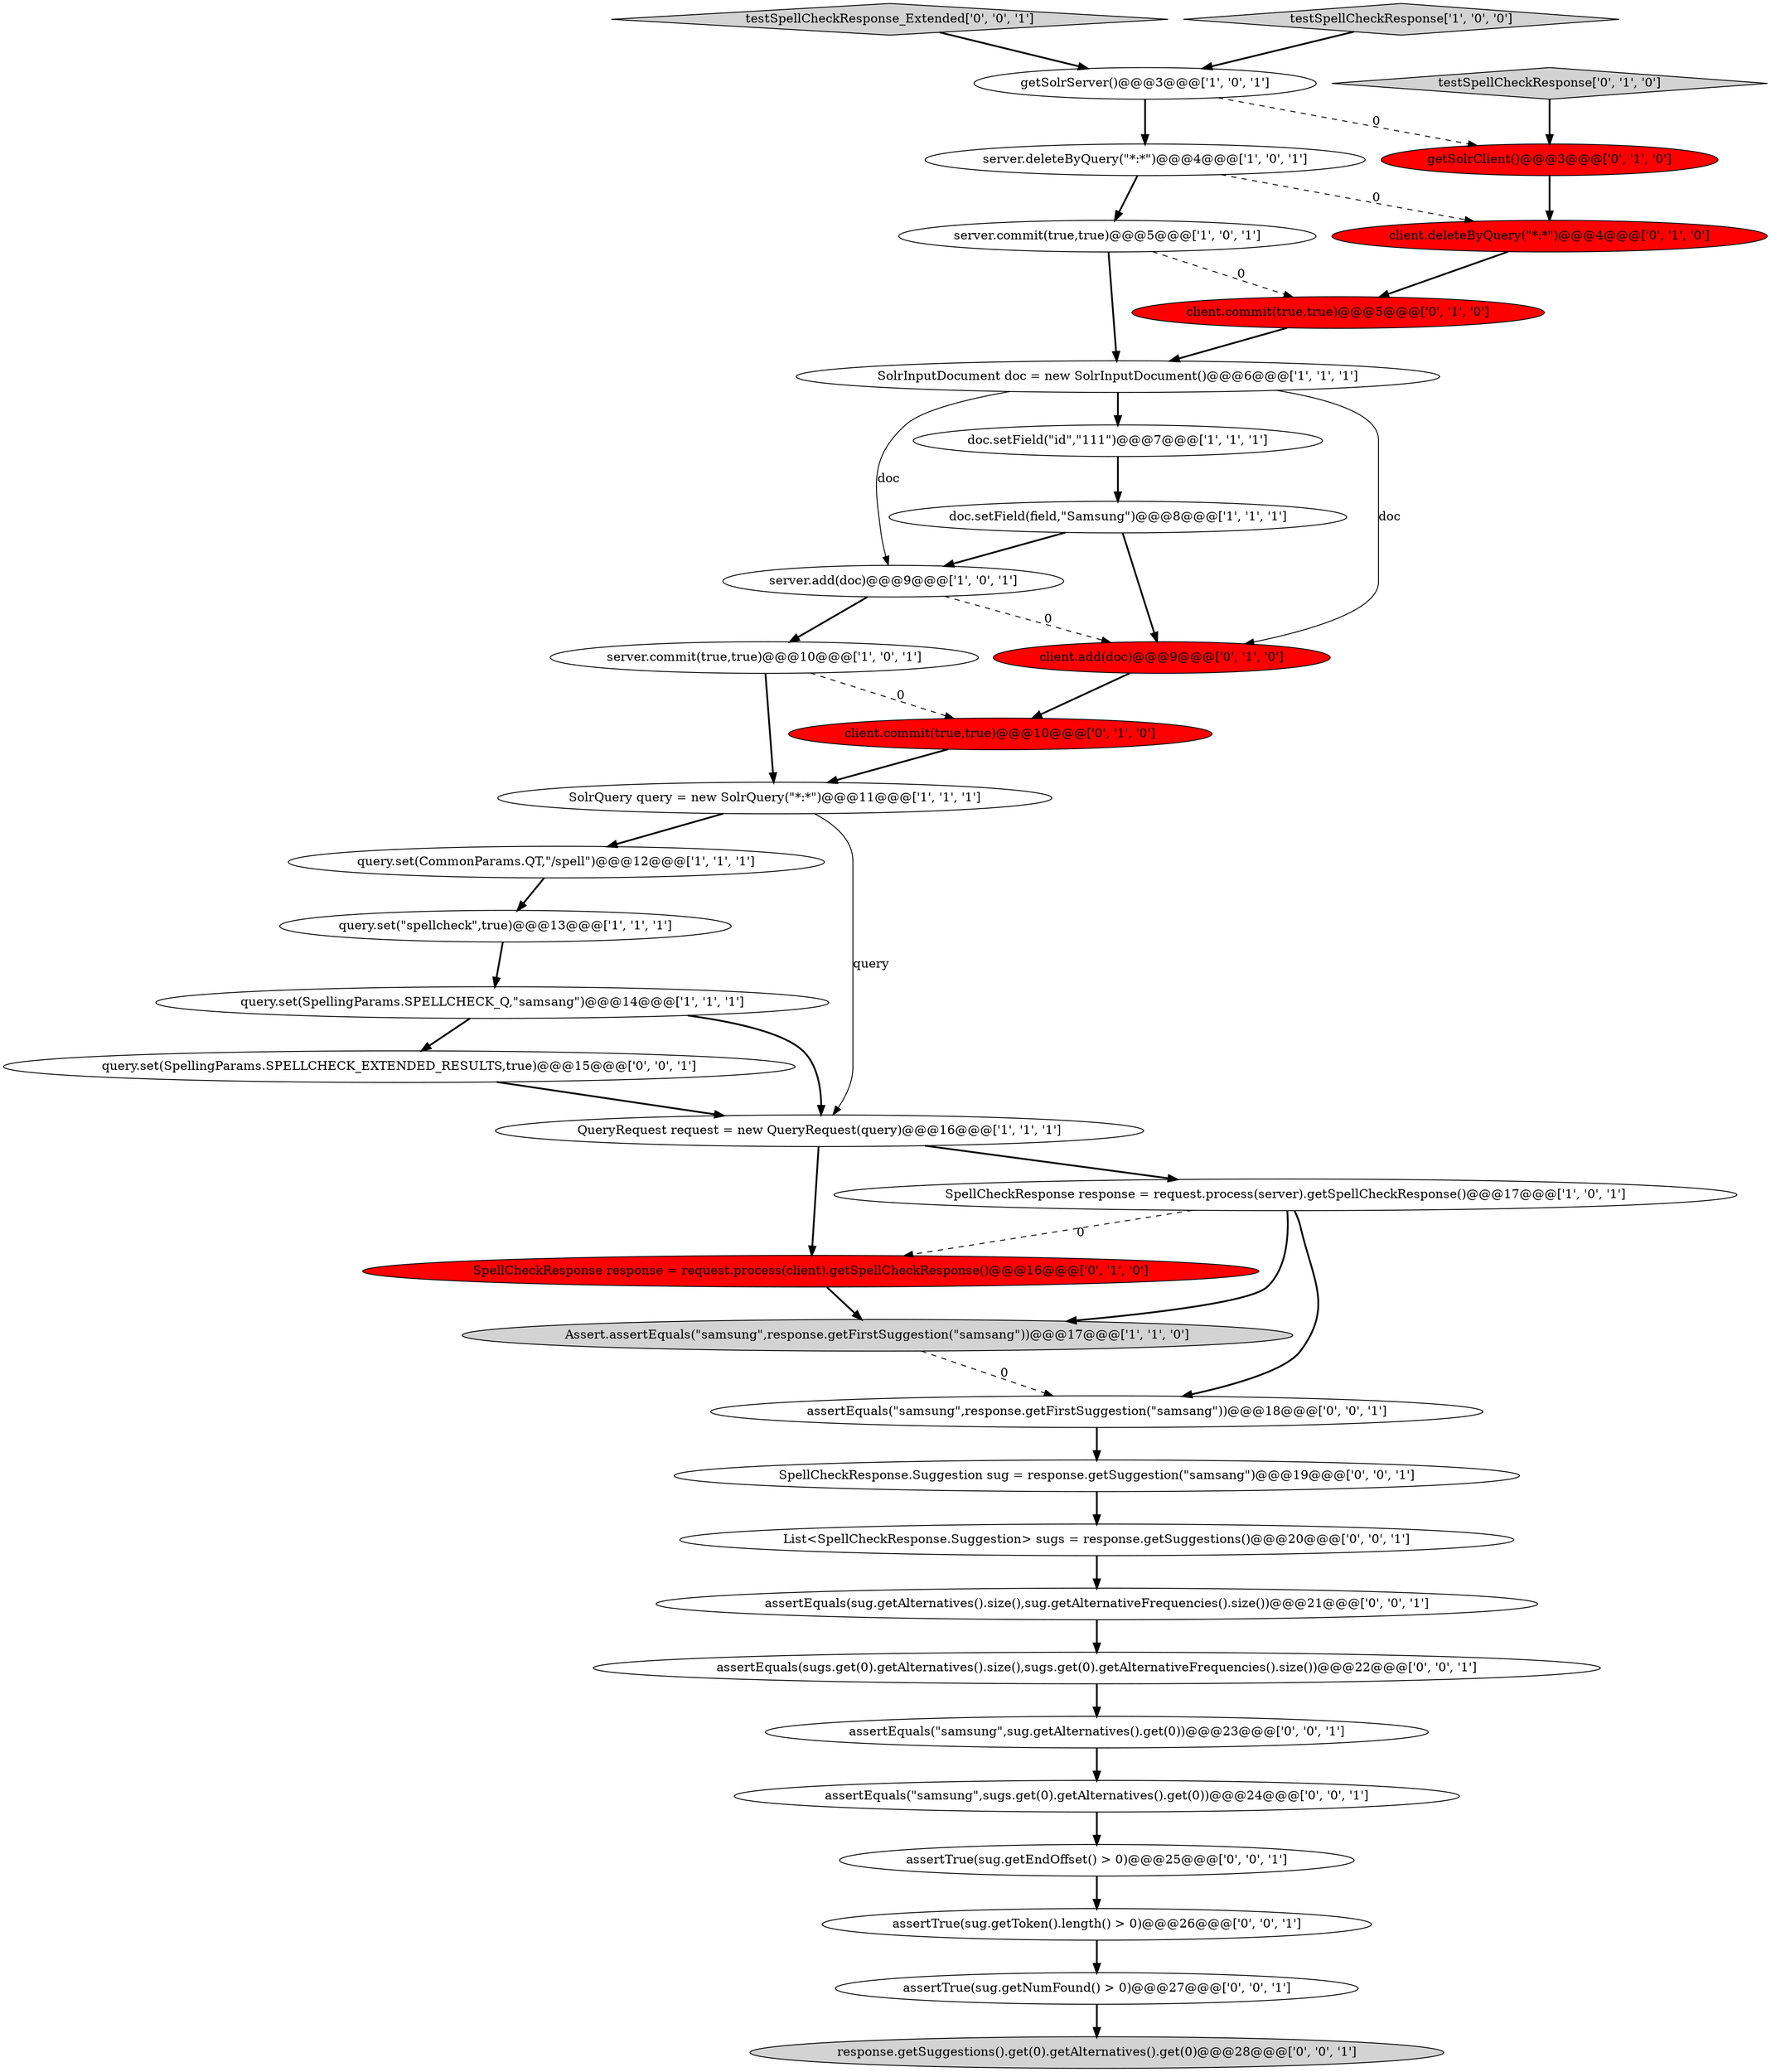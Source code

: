 digraph {
35 [style = filled, label = "assertTrue(sug.getToken().length() > 0)@@@26@@@['0', '0', '1']", fillcolor = white, shape = ellipse image = "AAA0AAABBB3BBB"];
33 [style = filled, label = "assertEquals(\"samsung\",sug.getAlternatives().get(0))@@@23@@@['0', '0', '1']", fillcolor = white, shape = ellipse image = "AAA0AAABBB3BBB"];
20 [style = filled, label = "client.commit(true,true)@@@10@@@['0', '1', '0']", fillcolor = red, shape = ellipse image = "AAA1AAABBB2BBB"];
27 [style = filled, label = "assertEquals(\"samsung\",response.getFirstSuggestion(\"samsang\"))@@@18@@@['0', '0', '1']", fillcolor = white, shape = ellipse image = "AAA0AAABBB3BBB"];
9 [style = filled, label = "SolrQuery query = new SolrQuery(\"*:*\")@@@11@@@['1', '1', '1']", fillcolor = white, shape = ellipse image = "AAA0AAABBB1BBB"];
18 [style = filled, label = "client.commit(true,true)@@@5@@@['0', '1', '0']", fillcolor = red, shape = ellipse image = "AAA1AAABBB2BBB"];
6 [style = filled, label = "SpellCheckResponse response = request.process(server).getSpellCheckResponse()@@@17@@@['1', '0', '1']", fillcolor = white, shape = ellipse image = "AAA0AAABBB1BBB"];
13 [style = filled, label = "getSolrServer()@@@3@@@['1', '0', '1']", fillcolor = white, shape = ellipse image = "AAA0AAABBB1BBB"];
32 [style = filled, label = "SpellCheckResponse.Suggestion sug = response.getSuggestion(\"samsang\")@@@19@@@['0', '0', '1']", fillcolor = white, shape = ellipse image = "AAA0AAABBB3BBB"];
23 [style = filled, label = "List<SpellCheckResponse.Suggestion> sugs = response.getSuggestions()@@@20@@@['0', '0', '1']", fillcolor = white, shape = ellipse image = "AAA0AAABBB3BBB"];
12 [style = filled, label = "query.set(CommonParams.QT,\"/spell\")@@@12@@@['1', '1', '1']", fillcolor = white, shape = ellipse image = "AAA0AAABBB1BBB"];
29 [style = filled, label = "testSpellCheckResponse_Extended['0', '0', '1']", fillcolor = lightgray, shape = diamond image = "AAA0AAABBB3BBB"];
11 [style = filled, label = "SolrInputDocument doc = new SolrInputDocument()@@@6@@@['1', '1', '1']", fillcolor = white, shape = ellipse image = "AAA0AAABBB1BBB"];
0 [style = filled, label = "Assert.assertEquals(\"samsung\",response.getFirstSuggestion(\"samsang\"))@@@17@@@['1', '1', '0']", fillcolor = lightgray, shape = ellipse image = "AAA0AAABBB1BBB"];
28 [style = filled, label = "assertTrue(sug.getEndOffset() > 0)@@@25@@@['0', '0', '1']", fillcolor = white, shape = ellipse image = "AAA0AAABBB3BBB"];
3 [style = filled, label = "query.set(\"spellcheck\",true)@@@13@@@['1', '1', '1']", fillcolor = white, shape = ellipse image = "AAA0AAABBB1BBB"];
2 [style = filled, label = "server.commit(true,true)@@@5@@@['1', '0', '1']", fillcolor = white, shape = ellipse image = "AAA0AAABBB1BBB"];
22 [style = filled, label = "client.deleteByQuery(\"*:*\")@@@4@@@['0', '1', '0']", fillcolor = red, shape = ellipse image = "AAA1AAABBB2BBB"];
10 [style = filled, label = "server.add(doc)@@@9@@@['1', '0', '1']", fillcolor = white, shape = ellipse image = "AAA0AAABBB1BBB"];
34 [style = filled, label = "assertEquals(\"samsung\",sugs.get(0).getAlternatives().get(0))@@@24@@@['0', '0', '1']", fillcolor = white, shape = ellipse image = "AAA0AAABBB3BBB"];
7 [style = filled, label = "doc.setField(\"id\",\"111\")@@@7@@@['1', '1', '1']", fillcolor = white, shape = ellipse image = "AAA0AAABBB1BBB"];
14 [style = filled, label = "testSpellCheckResponse['1', '0', '0']", fillcolor = lightgray, shape = diamond image = "AAA0AAABBB1BBB"];
5 [style = filled, label = "query.set(SpellingParams.SPELLCHECK_Q,\"samsang\")@@@14@@@['1', '1', '1']", fillcolor = white, shape = ellipse image = "AAA0AAABBB1BBB"];
19 [style = filled, label = "getSolrClient()@@@3@@@['0', '1', '0']", fillcolor = red, shape = ellipse image = "AAA1AAABBB2BBB"];
1 [style = filled, label = "server.commit(true,true)@@@10@@@['1', '0', '1']", fillcolor = white, shape = ellipse image = "AAA0AAABBB1BBB"];
25 [style = filled, label = "assertTrue(sug.getNumFound() > 0)@@@27@@@['0', '0', '1']", fillcolor = white, shape = ellipse image = "AAA0AAABBB3BBB"];
16 [style = filled, label = "client.add(doc)@@@9@@@['0', '1', '0']", fillcolor = red, shape = ellipse image = "AAA1AAABBB2BBB"];
17 [style = filled, label = "SpellCheckResponse response = request.process(client).getSpellCheckResponse()@@@16@@@['0', '1', '0']", fillcolor = red, shape = ellipse image = "AAA1AAABBB2BBB"];
21 [style = filled, label = "testSpellCheckResponse['0', '1', '0']", fillcolor = lightgray, shape = diamond image = "AAA0AAABBB2BBB"];
4 [style = filled, label = "server.deleteByQuery(\"*:*\")@@@4@@@['1', '0', '1']", fillcolor = white, shape = ellipse image = "AAA0AAABBB1BBB"];
8 [style = filled, label = "QueryRequest request = new QueryRequest(query)@@@16@@@['1', '1', '1']", fillcolor = white, shape = ellipse image = "AAA0AAABBB1BBB"];
26 [style = filled, label = "response.getSuggestions().get(0).getAlternatives().get(0)@@@28@@@['0', '0', '1']", fillcolor = lightgray, shape = ellipse image = "AAA0AAABBB3BBB"];
24 [style = filled, label = "assertEquals(sug.getAlternatives().size(),sug.getAlternativeFrequencies().size())@@@21@@@['0', '0', '1']", fillcolor = white, shape = ellipse image = "AAA0AAABBB3BBB"];
30 [style = filled, label = "assertEquals(sugs.get(0).getAlternatives().size(),sugs.get(0).getAlternativeFrequencies().size())@@@22@@@['0', '0', '1']", fillcolor = white, shape = ellipse image = "AAA0AAABBB3BBB"];
31 [style = filled, label = "query.set(SpellingParams.SPELLCHECK_EXTENDED_RESULTS,true)@@@15@@@['0', '0', '1']", fillcolor = white, shape = ellipse image = "AAA0AAABBB3BBB"];
15 [style = filled, label = "doc.setField(field,\"Samsung\")@@@8@@@['1', '1', '1']", fillcolor = white, shape = ellipse image = "AAA0AAABBB1BBB"];
5->8 [style = bold, label=""];
15->10 [style = bold, label=""];
27->32 [style = bold, label=""];
32->23 [style = bold, label=""];
30->33 [style = bold, label=""];
21->19 [style = bold, label=""];
20->9 [style = bold, label=""];
18->11 [style = bold, label=""];
8->6 [style = bold, label=""];
6->0 [style = bold, label=""];
11->16 [style = solid, label="doc"];
4->2 [style = bold, label=""];
4->22 [style = dashed, label="0"];
6->17 [style = dashed, label="0"];
13->19 [style = dashed, label="0"];
0->27 [style = dashed, label="0"];
15->16 [style = bold, label=""];
1->9 [style = bold, label=""];
24->30 [style = bold, label=""];
35->25 [style = bold, label=""];
1->20 [style = dashed, label="0"];
8->17 [style = bold, label=""];
34->28 [style = bold, label=""];
6->27 [style = bold, label=""];
28->35 [style = bold, label=""];
3->5 [style = bold, label=""];
22->18 [style = bold, label=""];
23->24 [style = bold, label=""];
17->0 [style = bold, label=""];
5->31 [style = bold, label=""];
25->26 [style = bold, label=""];
2->18 [style = dashed, label="0"];
7->15 [style = bold, label=""];
12->3 [style = bold, label=""];
9->12 [style = bold, label=""];
11->10 [style = solid, label="doc"];
14->13 [style = bold, label=""];
9->8 [style = solid, label="query"];
10->16 [style = dashed, label="0"];
10->1 [style = bold, label=""];
16->20 [style = bold, label=""];
19->22 [style = bold, label=""];
31->8 [style = bold, label=""];
33->34 [style = bold, label=""];
2->11 [style = bold, label=""];
11->7 [style = bold, label=""];
13->4 [style = bold, label=""];
29->13 [style = bold, label=""];
}
